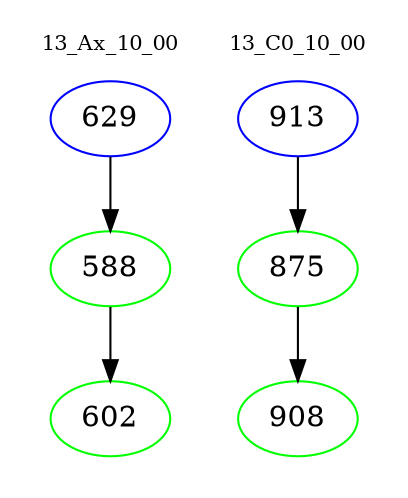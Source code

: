 digraph{
subgraph cluster_0 {
color = white
label = "13_Ax_10_00";
fontsize=10;
T0_629 [label="629", color="blue"]
T0_629 -> T0_588 [color="black"]
T0_588 [label="588", color="green"]
T0_588 -> T0_602 [color="black"]
T0_602 [label="602", color="green"]
}
subgraph cluster_1 {
color = white
label = "13_C0_10_00";
fontsize=10;
T1_913 [label="913", color="blue"]
T1_913 -> T1_875 [color="black"]
T1_875 [label="875", color="green"]
T1_875 -> T1_908 [color="black"]
T1_908 [label="908", color="green"]
}
}
